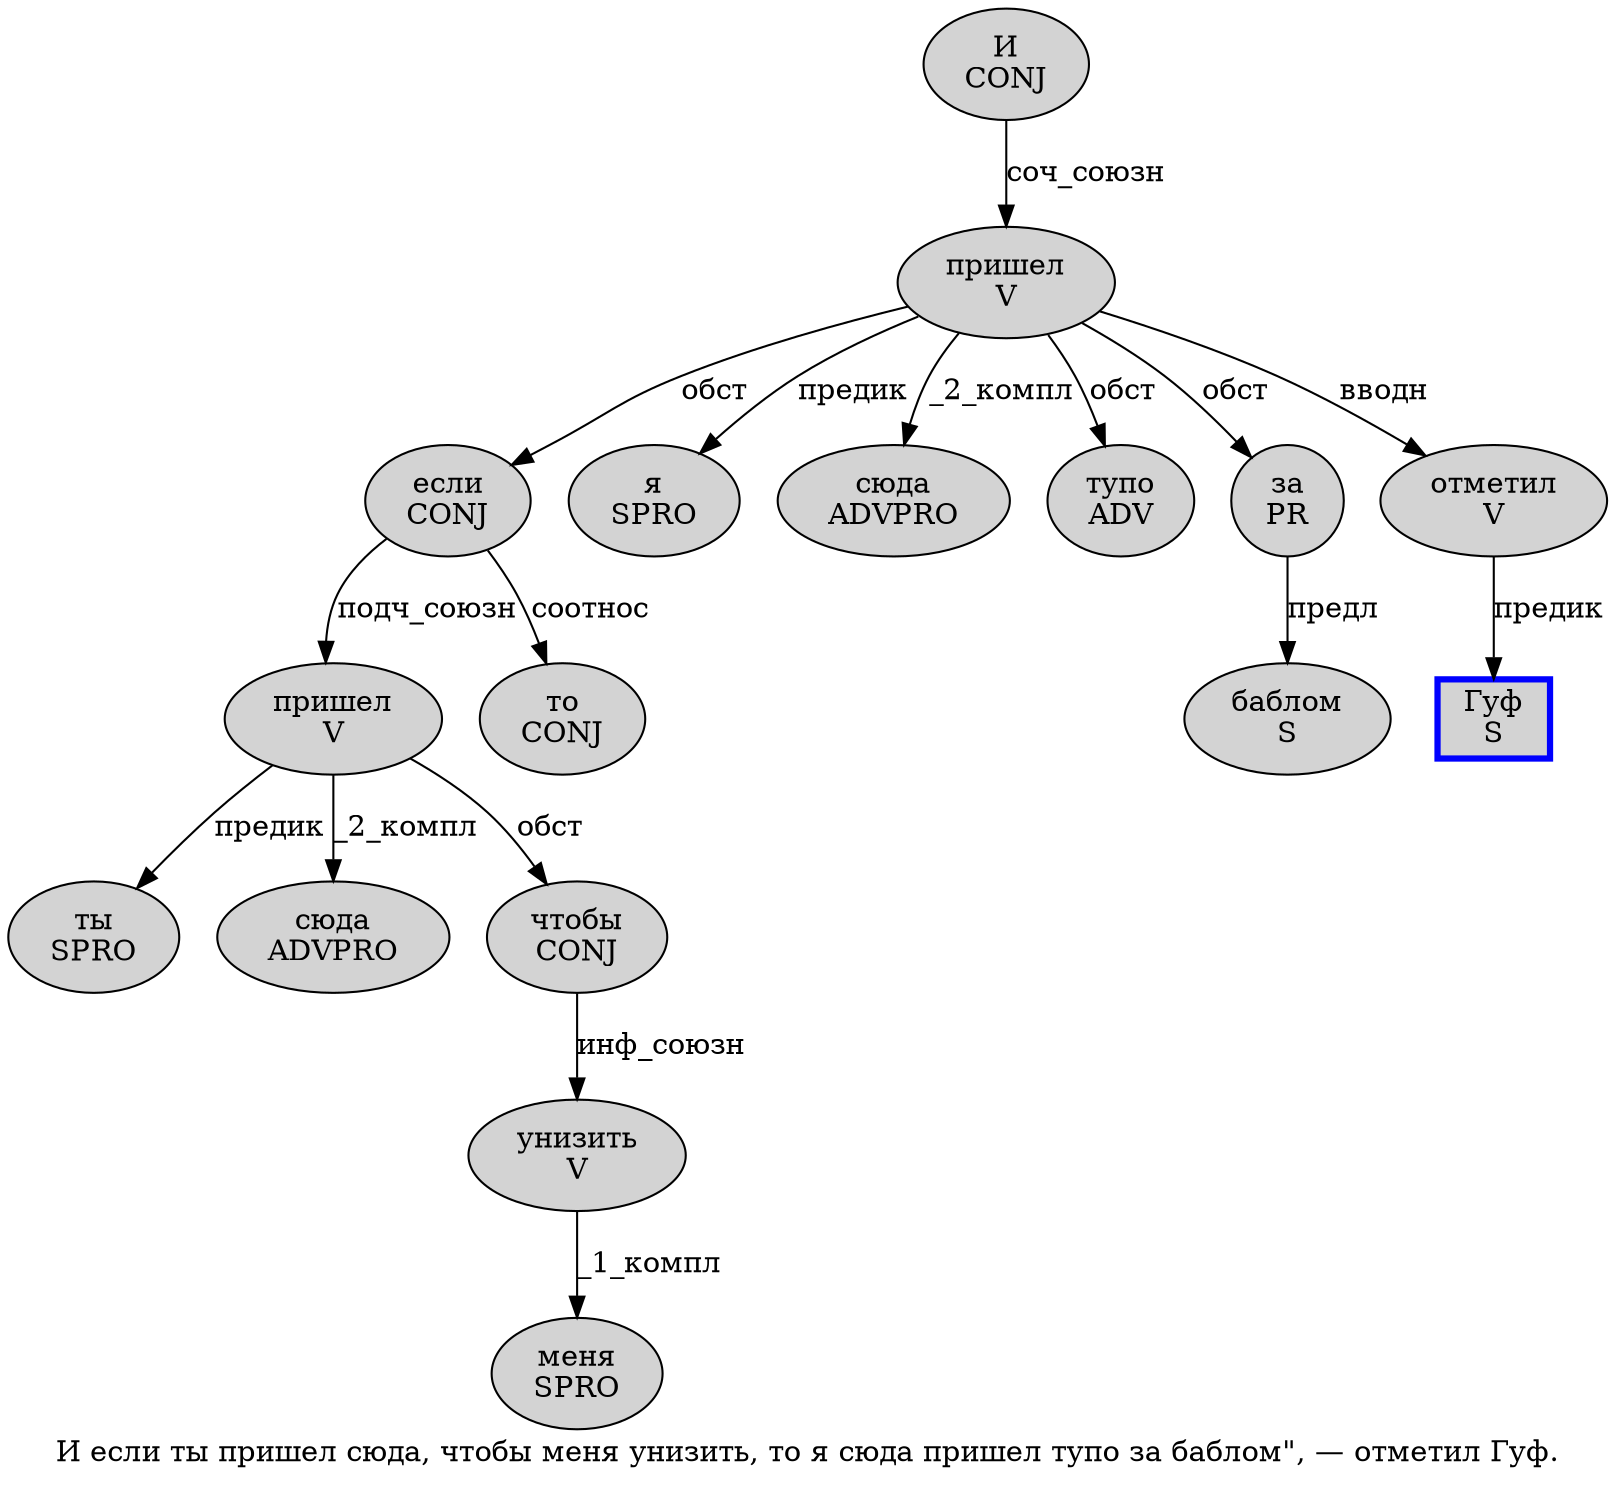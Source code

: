 digraph SENTENCE_392 {
	graph [label="И если ты пришел сюда, чтобы меня унизить, то я сюда пришел тупо за баблом\", — отметил Гуф."]
	node [style=filled]
		0 [label="И
CONJ" color="" fillcolor=lightgray penwidth=1 shape=ellipse]
		1 [label="если
CONJ" color="" fillcolor=lightgray penwidth=1 shape=ellipse]
		2 [label="ты
SPRO" color="" fillcolor=lightgray penwidth=1 shape=ellipse]
		3 [label="пришел
V" color="" fillcolor=lightgray penwidth=1 shape=ellipse]
		4 [label="сюда
ADVPRO" color="" fillcolor=lightgray penwidth=1 shape=ellipse]
		6 [label="чтобы
CONJ" color="" fillcolor=lightgray penwidth=1 shape=ellipse]
		7 [label="меня
SPRO" color="" fillcolor=lightgray penwidth=1 shape=ellipse]
		8 [label="унизить
V" color="" fillcolor=lightgray penwidth=1 shape=ellipse]
		10 [label="то
CONJ" color="" fillcolor=lightgray penwidth=1 shape=ellipse]
		11 [label="я
SPRO" color="" fillcolor=lightgray penwidth=1 shape=ellipse]
		12 [label="сюда
ADVPRO" color="" fillcolor=lightgray penwidth=1 shape=ellipse]
		13 [label="пришел
V" color="" fillcolor=lightgray penwidth=1 shape=ellipse]
		14 [label="тупо
ADV" color="" fillcolor=lightgray penwidth=1 shape=ellipse]
		15 [label="за
PR" color="" fillcolor=lightgray penwidth=1 shape=ellipse]
		16 [label="баблом
S" color="" fillcolor=lightgray penwidth=1 shape=ellipse]
		20 [label="отметил
V" color="" fillcolor=lightgray penwidth=1 shape=ellipse]
		21 [label="Гуф
S" color=blue fillcolor=lightgray penwidth=3 shape=box]
			0 -> 13 [label="соч_союзн"]
			6 -> 8 [label="инф_союзн"]
			3 -> 2 [label="предик"]
			3 -> 4 [label="_2_компл"]
			3 -> 6 [label="обст"]
			8 -> 7 [label="_1_компл"]
			20 -> 21 [label="предик"]
			15 -> 16 [label="предл"]
			13 -> 1 [label="обст"]
			13 -> 11 [label="предик"]
			13 -> 12 [label="_2_компл"]
			13 -> 14 [label="обст"]
			13 -> 15 [label="обст"]
			13 -> 20 [label="вводн"]
			1 -> 3 [label="подч_союзн"]
			1 -> 10 [label="соотнос"]
}